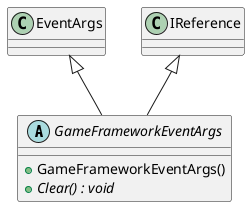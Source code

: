 @startuml
abstract class GameFrameworkEventArgs {
    + GameFrameworkEventArgs()
    + {abstract} Clear() : void
}
EventArgs <|-- GameFrameworkEventArgs
IReference <|-- GameFrameworkEventArgs
@enduml
